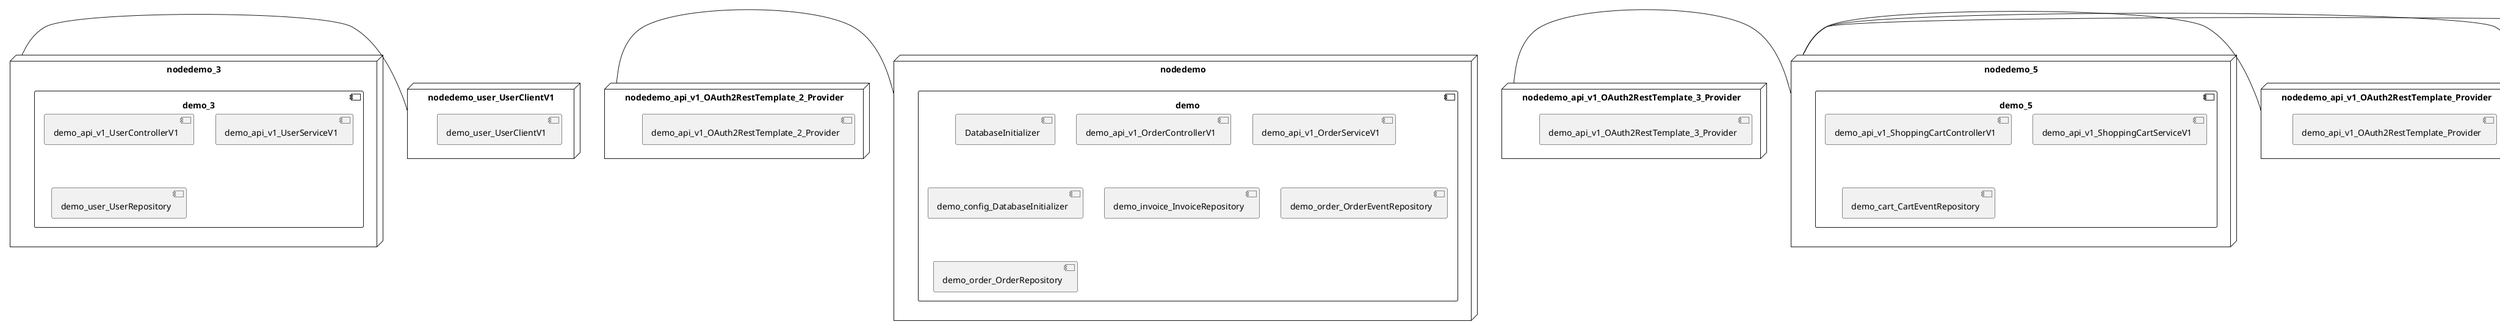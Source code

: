 @startuml
skinparam fixCircleLabelOverlapping true
skinparam componentStyle uml2
node nodedemo {
component demo {
[DatabaseInitializer] [[kbastani-spring-cloud-event-sourcing-example.system#_JR4gUufxEe6DEovC2jm36w]]
[demo_api_v1_OrderControllerV1] [[kbastani-spring-cloud-event-sourcing-example.system#_JR4gUufxEe6DEovC2jm36w]]
[demo_api_v1_OrderServiceV1] [[kbastani-spring-cloud-event-sourcing-example.system#_JR4gUufxEe6DEovC2jm36w]]
[demo_config_DatabaseInitializer] [[kbastani-spring-cloud-event-sourcing-example.system#_JR4gUufxEe6DEovC2jm36w]]
[demo_invoice_InvoiceRepository] [[kbastani-spring-cloud-event-sourcing-example.system#_JR4gUufxEe6DEovC2jm36w]]
[demo_order_OrderEventRepository] [[kbastani-spring-cloud-event-sourcing-example.system#_JR4gUufxEe6DEovC2jm36w]]
[demo_order_OrderRepository] [[kbastani-spring-cloud-event-sourcing-example.system#_JR4gUufxEe6DEovC2jm36w]]
}
}
node nodedemo_2 {
component demo_2 {
[demo_account_AccountRepository] [[kbastani-spring-cloud-event-sourcing-example.system#_JR4gUufxEe6DEovC2jm36w]]
[demo_api_v1_AccountControllerV1] [[kbastani-spring-cloud-event-sourcing-example.system#_JR4gUufxEe6DEovC2jm36w]]
[demo_api_v1_AccountServiceV1] [[kbastani-spring-cloud-event-sourcing-example.system#_JR4gUufxEe6DEovC2jm36w]]
}
}
node nodedemo_3 {
component demo_3 {
[demo_api_v1_UserControllerV1] [[kbastani-spring-cloud-event-sourcing-example.system#_JR4gUufxEe6DEovC2jm36w]]
[demo_api_v1_UserServiceV1] [[kbastani-spring-cloud-event-sourcing-example.system#_JR4gUufxEe6DEovC2jm36w]]
[demo_user_UserRepository] [[kbastani-spring-cloud-event-sourcing-example.system#_JR4gUufxEe6DEovC2jm36w]]
}
}
node nodedemo_4 {
component demo_4 {
[demo_api_v1_CatalogControllerV1] [[kbastani-spring-cloud-event-sourcing-example.system#_JR4gUufxEe6DEovC2jm36w]]
[demo_api_v1_CatalogServiceV1] [[kbastani-spring-cloud-event-sourcing-example.system#_JR4gUufxEe6DEovC2jm36w]]
[demo_catalog_CatalogInfoRepository] [[kbastani-spring-cloud-event-sourcing-example.system#_JR4gUufxEe6DEovC2jm36w]]
}
}
node nodedemo_5 {
component demo_5 {
[demo_api_v1_ShoppingCartControllerV1] [[kbastani-spring-cloud-event-sourcing-example.system#_JR4gUufxEe6DEovC2jm36w]]
[demo_api_v1_ShoppingCartServiceV1] [[kbastani-spring-cloud-event-sourcing-example.system#_JR4gUufxEe6DEovC2jm36w]]
[demo_cart_CartEventRepository] [[kbastani-spring-cloud-event-sourcing-example.system#_JR4gUufxEe6DEovC2jm36w]]
}
}
node nodedemo_6 {
component demo_6 {
[demo_UserController] [[kbastani-spring-cloud-event-sourcing-example.system#_JR4gUufxEe6DEovC2jm36w]]
[demo_UserRepository] [[kbastani-spring-cloud-event-sourcing-example.system#_JR4gUufxEe6DEovC2jm36w]]
[demo_UserService] [[kbastani-spring-cloud-event-sourcing-example.system#_JR4gUufxEe6DEovC2jm36w]]
[demo_login_UserController] [[kbastani-spring-cloud-event-sourcing-example.system#_JR4gUufxEe6DEovC2jm36w]]
}
}
node nodedemo_7 {
component demo_7 {
}
}
node nodedemo_v1 {
component demo_v1 {
[demo_v1_InventoryControllerV1] [[kbastani-spring-cloud-event-sourcing-example.system#_JR4gUufxEe6DEovC2jm36w]]
[demo_v1_InventoryServiceV1] [[kbastani-spring-cloud-event-sourcing-example.system#_JR4gUufxEe6DEovC2jm36w]]
}
}
node nodedemo_api_v1_OAuth2RestTemplate_2_Provider {
[demo_api_v1_OAuth2RestTemplate_2_Provider] [[kbastani-spring-cloud-event-sourcing-example.system#_JR4gUufxEe6DEovC2jm36w]]
}
node nodedemo_api_v1_OAuth2RestTemplate_3_Provider {
[demo_api_v1_OAuth2RestTemplate_3_Provider] [[kbastani-spring-cloud-event-sourcing-example.system#_JR4gUufxEe6DEovC2jm36w]]
}
node nodedemo_api_v1_OAuth2RestTemplate_Provider {
[demo_api_v1_OAuth2RestTemplate_Provider] [[kbastani-spring-cloud-event-sourcing-example.system#_JR4gUufxEe6DEovC2jm36w]]
}
node nodedemo_api_v1_RestTemplate_2_Provider {
[demo_api_v1_RestTemplate_2_Provider] [[kbastani-spring-cloud-event-sourcing-example.system#_JR4gUufxEe6DEovC2jm36w]]
}
node nodedemo_api_v1_RestTemplate_Provider {
[demo_api_v1_RestTemplate_Provider] [[kbastani-spring-cloud-event-sourcing-example.system#_JR4gUufxEe6DEovC2jm36w]]
}
node nodedemo_inventory_InventoryRepository_Provider {
[demo_inventory_InventoryRepository_Provider] [[kbastani-spring-cloud-event-sourcing-example.system#_JR4gUufxEe6DEovC2jm36w]]
}
node nodedemo_login_AuthenticationManager_Provider {
[demo_login_AuthenticationManager_Provider] [[kbastani-spring-cloud-event-sourcing-example.system#_JR4gUufxEe6DEovC2jm36w]]
}
node nodedemo_login_ClientDetailsService_Provider {
[demo_login_ClientDetailsService_Provider] [[kbastani-spring-cloud-event-sourcing-example.system#_JR4gUufxEe6DEovC2jm36w]]
}
node nodedemo_login_HttpSessionSecurityContextRepository_Provider {
[demo_login_HttpSessionSecurityContextRepository_Provider] [[kbastani-spring-cloud-event-sourcing-example.system#_JR4gUufxEe6DEovC2jm36w]]
}
node nodedemo_login_LoginController {
[demo_login_LoginController] [[kbastani-spring-cloud-event-sourcing-example.system#_JR4gUufxEe6DEovC2jm36w]]
}
node nodedemo_product_ProductRepository_Provider {
[demo_product_ProductRepository_Provider] [[kbastani-spring-cloud-event-sourcing-example.system#_JR4gUufxEe6DEovC2jm36w]]
}
node nodedemo_user_UserClientV1 {
[demo_user_UserClientV1] [[kbastani-spring-cloud-event-sourcing-example.system#_JR4gUufxEe6DEovC2jm36w]]
}
node nodedemo_v1_Session_Provider {
[demo_v1_Session_Provider] [[kbastani-spring-cloud-event-sourcing-example.system#_JR4gUufxEe6DEovC2jm36w]]
}
[nodedemo_3] - [nodedemo_user_UserClientV1]
[nodedemo_api_v1_OAuth2RestTemplate_2_Provider] - [nodedemo]
[nodedemo_api_v1_OAuth2RestTemplate_3_Provider] - [nodedemo_5]
[nodedemo_api_v1_OAuth2RestTemplate_Provider] - [nodedemo_5]
[nodedemo_api_v1_RestTemplate_2_Provider] - [nodedemo_5]
[nodedemo_api_v1_RestTemplate_Provider] - [nodedemo_5]
[nodedemo_inventory_InventoryRepository_Provider] - [nodedemo_v1]
[nodedemo_login_AuthenticationManager_Provider] - [nodedemo_login_LoginController]
[nodedemo_login_ClientDetailsService_Provider] - [nodedemo_login_LoginController]
[nodedemo_login_HttpSessionSecurityContextRepository_Provider] - [nodedemo_login_LoginController]
[nodedemo_product_ProductRepository_Provider] - [nodedemo_v1]
[nodedemo_v1_Session_Provider] - [nodedemo_v1]

@enduml
